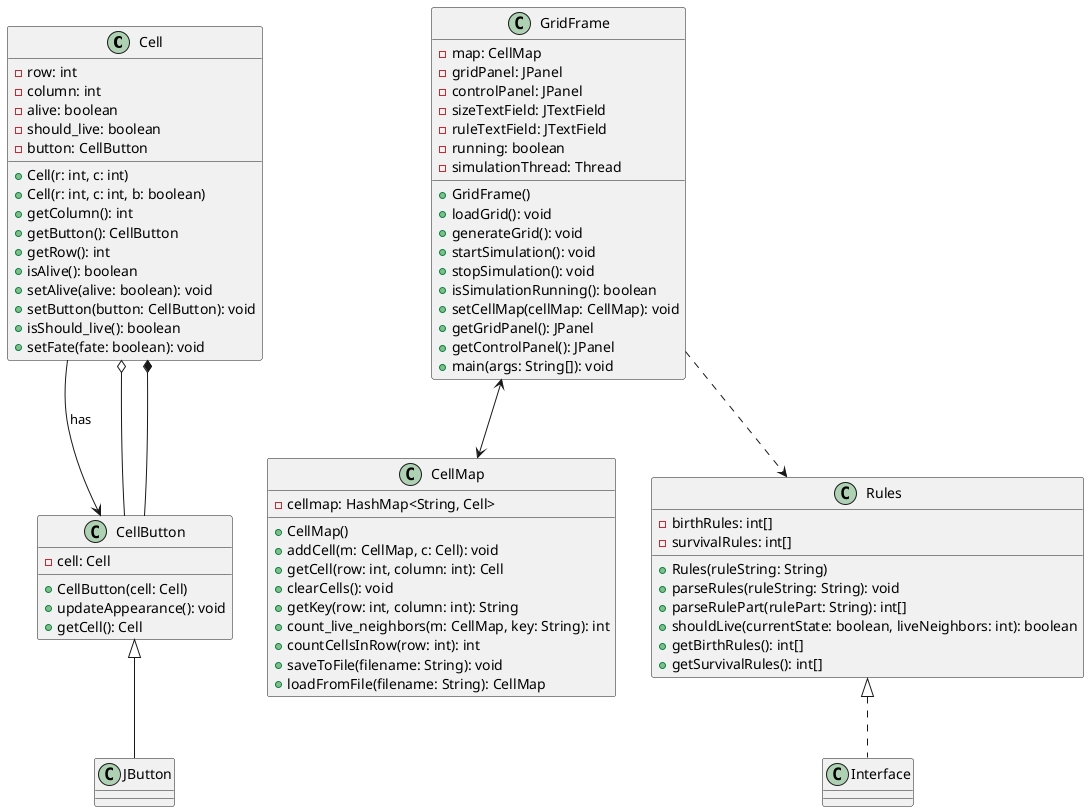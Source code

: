 @startuml

class Cell {
    - row: int
    - column: int
    - alive: boolean
    - should_live: boolean
    - button: CellButton
    + Cell(r: int, c: int)
    + Cell(r: int, c: int, b: boolean)
    + getColumn(): int
    + getButton(): CellButton
    + getRow(): int
    + isAlive(): boolean
    + setAlive(alive: boolean): void
    + setButton(button: CellButton): void
    + isShould_live(): boolean
    + setFate(fate: boolean): void
}

class CellButton {
    - cell: Cell
    + CellButton(cell: Cell)
    + updateAppearance(): void
    + getCell(): Cell
}

class CellMap {
    - cellmap: HashMap<String, Cell>
    + CellMap()
    + addCell(m: CellMap, c: Cell): void
    + getCell(row: int, column: int): Cell
    + clearCells(): void
    + getKey(row: int, column: int): String
    + count_live_neighbors(m: CellMap, key: String): int
    + countCellsInRow(row: int): int
    + saveToFile(filename: String): void
    + loadFromFile(filename: String): CellMap
}

class Rules {
    - birthRules: int[]
    - survivalRules: int[]
    + Rules(ruleString: String)
    + parseRules(ruleString: String): void
    + parseRulePart(rulePart: String): int[]
    + shouldLive(currentState: boolean, liveNeighbors: int): boolean
    + getBirthRules(): int[]
    + getSurvivalRules(): int[]
}

class GridFrame {
    - map: CellMap
    - gridPanel: JPanel
    - controlPanel: JPanel
    - sizeTextField: JTextField
    - ruleTextField: JTextField
    - running: boolean
    - simulationThread: Thread
    + GridFrame()
    + loadGrid(): void
    + generateGrid(): void
    + startSimulation(): void
    + stopSimulation(): void
    + isSimulationRunning(): boolean
    + setCellMap(cellMap: CellMap): void
    + getGridPanel(): JPanel
    + getControlPanel(): JPanel
    + main(args: String[]): void
}

Cell --> CellButton: has

GridFrame <--> CellMap

GridFrame ..> Rules

CellButton <|-- JButton

Rules <|.. Interface

Cell o-- CellButton

Cell *-- CellButton



@enduml
